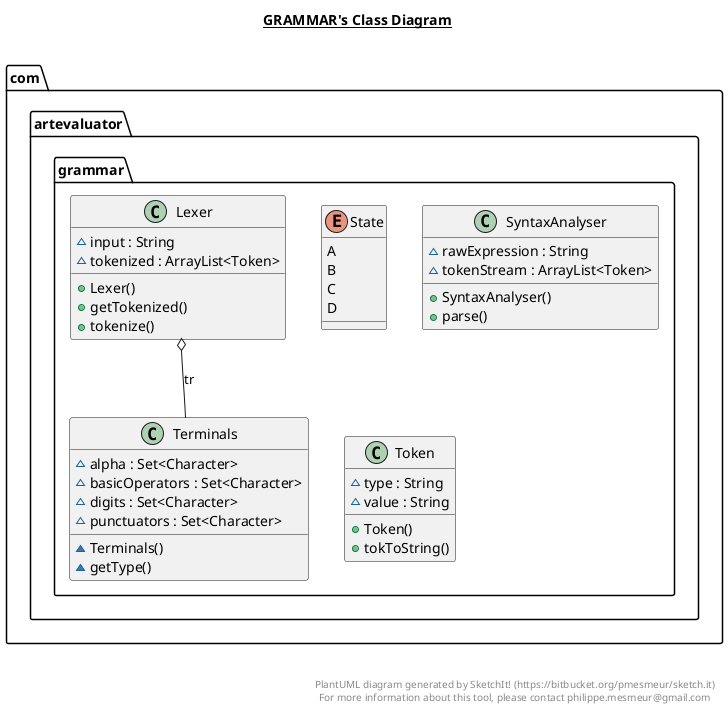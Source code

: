 @startuml

title __GRAMMAR's Class Diagram__\n

  namespace com.artevaluator {
    namespace grammar {
      class com.artevaluator.grammar.Lexer {
          ~ input : String
          ~ tokenized : ArrayList<Token>
          + Lexer()
          + getTokenized()
          + tokenize()
      }
    }
  }
  

  namespace com.artevaluator {
    namespace grammar {
      enum State {
        A
        B
        C
        D
      }
    }
  }
  

  namespace com.artevaluator {
    namespace grammar {
      class com.artevaluator.grammar.SyntaxAnalyser {
          ~ rawExpression : String
          ~ tokenStream : ArrayList<Token>
          + SyntaxAnalyser()
          + parse()
      }
    }
  }
  

  namespace com.artevaluator {
    namespace grammar {
      class com.artevaluator.grammar.Terminals {
          ~ alpha : Set<Character>
          ~ basicOperators : Set<Character>
          ~ digits : Set<Character>
          ~ punctuators : Set<Character>
          ~ Terminals()
          ~ getType()
      }
    }
  }
  

  namespace com.artevaluator {
    namespace grammar {
      class com.artevaluator.grammar.Token {
          ~ type : String
          ~ value : String
          + Token()
          + tokToString()
      }
    }
  }
  

  com.artevaluator.grammar.Lexer o-- com.artevaluator.grammar.Terminals : tr
  com.artevaluator.grammar.Lexer +-down- com.artevaluator.grammar.Lexer.State


right footer


PlantUML diagram generated by SketchIt! (https://bitbucket.org/pmesmeur/sketch.it)
For more information about this tool, please contact philippe.mesmeur@gmail.com
endfooter

@enduml

